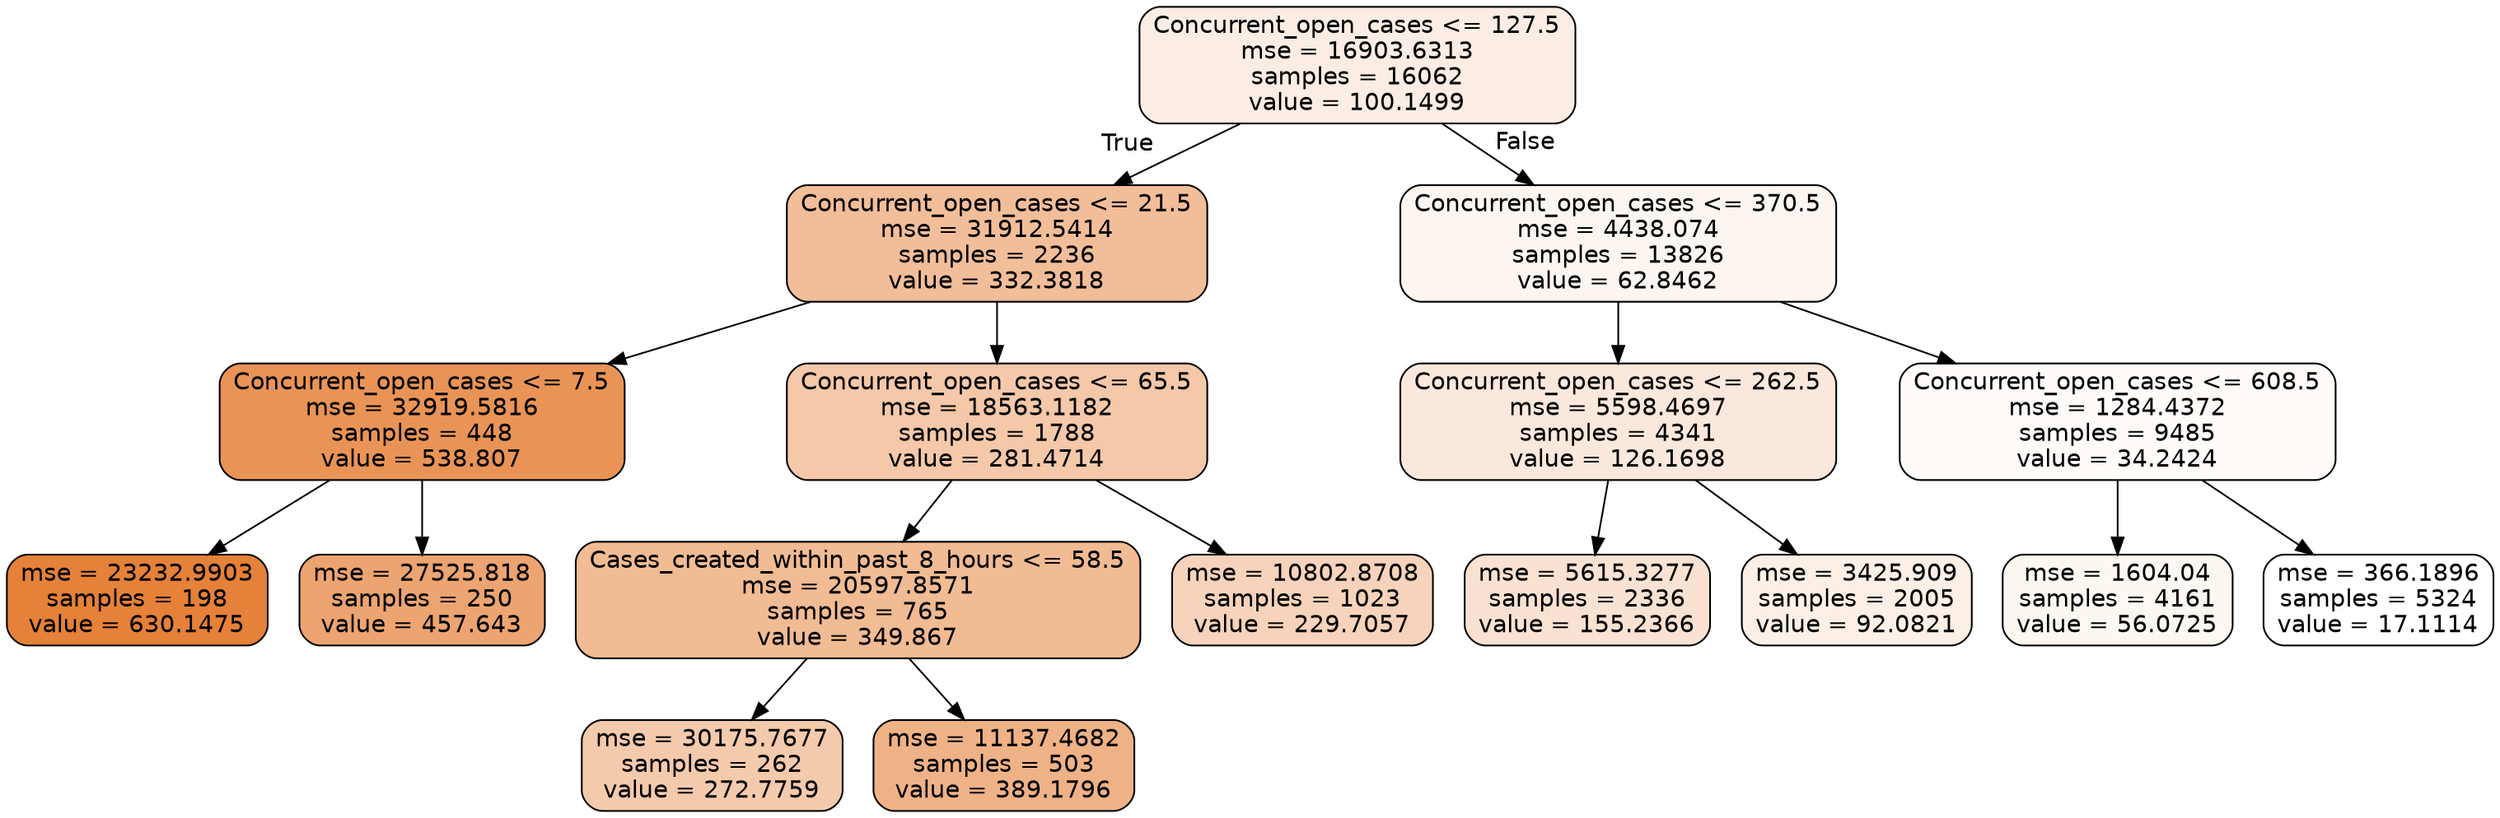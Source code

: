 digraph Tree {
node [shape=box, style="filled, rounded", color="black", fontname=helvetica] ;
edge [fontname=helvetica] ;
0 [label="Concurrent_open_cases <= 127.5\nmse = 16903.6313\nsamples = 16062\nvalue = 100.1499", fillcolor="#e5813923"] ;
1 [label="Concurrent_open_cases <= 21.5\nmse = 31912.5414\nsamples = 2236\nvalue = 332.3818", fillcolor="#e5813983"] ;
0 -> 1 [labeldistance=2.5, labelangle=45, headlabel="True"] ;
5 [label="Concurrent_open_cases <= 7.5\nmse = 32919.5816\nsamples = 448\nvalue = 538.807", fillcolor="#e58139d9"] ;
1 -> 5 ;
13 [label="mse = 23232.9903\nsamples = 198\nvalue = 630.1475", fillcolor="#e58139ff"] ;
5 -> 13 ;
14 [label="mse = 27525.818\nsamples = 250\nvalue = 457.643", fillcolor="#e58139b7"] ;
5 -> 14 ;
6 [label="Concurrent_open_cases <= 65.5\nmse = 18563.1182\nsamples = 1788\nvalue = 281.4714", fillcolor="#e581396e"] ;
1 -> 6 ;
7 [label="Cases_created_within_past_8_hours <= 58.5\nmse = 20597.8571\nsamples = 765\nvalue = 349.867", fillcolor="#e581398a"] ;
6 -> 7 ;
15 [label="mse = 30175.7677\nsamples = 262\nvalue = 272.7759", fillcolor="#e581396a"] ;
7 -> 15 ;
16 [label="mse = 11137.4682\nsamples = 503\nvalue = 389.1796", fillcolor="#e581399b"] ;
7 -> 16 ;
8 [label="mse = 10802.8708\nsamples = 1023\nvalue = 229.7057", fillcolor="#e5813958"] ;
6 -> 8 ;
2 [label="Concurrent_open_cases <= 370.5\nmse = 4438.074\nsamples = 13826\nvalue = 62.8462", fillcolor="#e5813913"] ;
0 -> 2 [labeldistance=2.5, labelangle=-45, headlabel="False"] ;
3 [label="Concurrent_open_cases <= 262.5\nmse = 5598.4697\nsamples = 4341\nvalue = 126.1698", fillcolor="#e581392d"] ;
2 -> 3 ;
9 [label="mse = 5615.3277\nsamples = 2336\nvalue = 155.2366", fillcolor="#e5813939"] ;
3 -> 9 ;
10 [label="mse = 3425.909\nsamples = 2005\nvalue = 92.0821", fillcolor="#e581391f"] ;
3 -> 10 ;
4 [label="Concurrent_open_cases <= 608.5\nmse = 1284.4372\nsamples = 9485\nvalue = 34.2424", fillcolor="#e5813907"] ;
2 -> 4 ;
11 [label="mse = 1604.04\nsamples = 4161\nvalue = 56.0725", fillcolor="#e5813910"] ;
4 -> 11 ;
12 [label="mse = 366.1896\nsamples = 5324\nvalue = 17.1114", fillcolor="#e5813900"] ;
4 -> 12 ;
}
